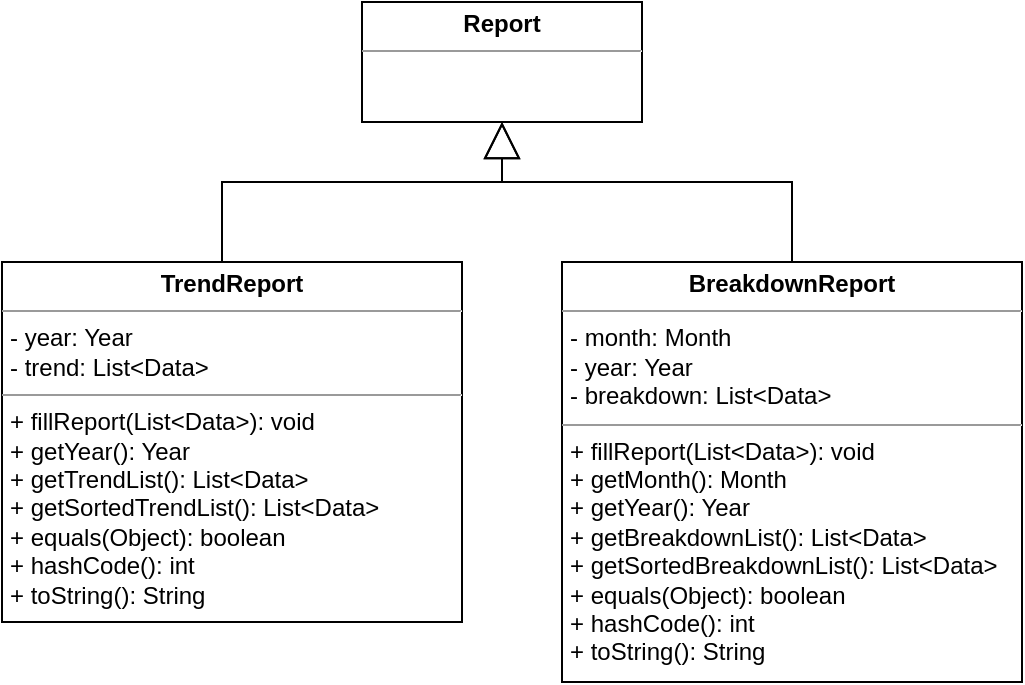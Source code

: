 <mxfile version="12.2.3" type="google" pages="1"><diagram id="KrYHmx4QW9-j2VpFTUfQ" name="Page-1"><mxGraphModel dx="772" dy="337" grid="1" gridSize="10" guides="1" tooltips="1" connect="1" arrows="1" fold="1" page="1" pageScale="1" pageWidth="850" pageHeight="1100" math="0" shadow="0"><root><mxCell id="0"/><mxCell id="1" parent="0"/><mxCell id="vzBSRLHELIOgdjew3K_j-51" value="&lt;p style=&quot;margin: 0px ; margin-top: 4px ; text-align: center&quot;&gt;&lt;b&gt;Report&lt;/b&gt;&lt;/p&gt;&lt;hr size=&quot;1&quot;&gt;&lt;div style=&quot;height: 2px&quot;&gt;&lt;/div&gt;" style="verticalAlign=top;align=left;overflow=fill;fontSize=12;fontFamily=Helvetica;html=1;" vertex="1" parent="1"><mxGeometry x="310" y="30" width="140" height="60" as="geometry"/></mxCell><mxCell id="vzBSRLHELIOgdjew3K_j-52" value="&lt;p style=&quot;margin: 0px ; margin-top: 4px ; text-align: center&quot;&gt;&lt;b&gt;TrendReport&lt;/b&gt;&lt;/p&gt;&lt;hr size=&quot;1&quot;&gt;&lt;p style=&quot;margin: 0px ; margin-left: 4px&quot;&gt;- year: Year&lt;/p&gt;&lt;p style=&quot;margin: 0px ; margin-left: 4px&quot;&gt;&lt;span&gt;- trend: List&amp;lt;Data&amp;gt;&lt;/span&gt;&lt;/p&gt;&lt;hr size=&quot;1&quot;&gt;&lt;p style=&quot;margin: 0px ; margin-left: 4px&quot;&gt;+ fillReport(List&amp;lt;Data&amp;gt;): void&lt;/p&gt;&lt;p style=&quot;margin: 0px ; margin-left: 4px&quot;&gt;+ getYear(): Year&lt;br&gt;&lt;/p&gt;&lt;p style=&quot;margin: 0px ; margin-left: 4px&quot;&gt;+ getTrendList(): List&amp;lt;Data&amp;gt;&lt;br&gt;&lt;/p&gt;&lt;p style=&quot;margin: 0px ; margin-left: 4px&quot;&gt;+ getSortedTrendList(): List&amp;lt;Data&amp;gt;&lt;br&gt;&lt;/p&gt;&lt;p style=&quot;margin: 0px ; margin-left: 4px&quot;&gt;+ equals(Object): boolean&lt;/p&gt;&lt;p style=&quot;margin: 0px ; margin-left: 4px&quot;&gt;+ hashCode(): int&lt;/p&gt;&lt;p style=&quot;margin: 0px ; margin-left: 4px&quot;&gt;+ toString(): String&lt;/p&gt;" style="verticalAlign=top;align=left;overflow=fill;fontSize=12;fontFamily=Helvetica;html=1;" vertex="1" parent="1"><mxGeometry x="130" y="160" width="230" height="180" as="geometry"/></mxCell><mxCell id="vzBSRLHELIOgdjew3K_j-53" value="&lt;p style=&quot;margin: 0px ; margin-top: 4px ; text-align: center&quot;&gt;&lt;b&gt;BreakdownReport&lt;/b&gt;&lt;/p&gt;&lt;hr size=&quot;1&quot;&gt;&lt;p style=&quot;margin: 0px ; margin-left: 4px&quot;&gt;- month: Month&lt;/p&gt;&lt;p style=&quot;margin: 0px ; margin-left: 4px&quot;&gt;- year: Year&lt;/p&gt;&lt;p style=&quot;margin: 0px ; margin-left: 4px&quot;&gt;- breakdown: List&amp;lt;Data&amp;gt;&lt;/p&gt;&lt;hr size=&quot;1&quot;&gt;&lt;p style=&quot;margin: 0px 0px 0px 4px&quot;&gt;+ fillReport(List&amp;lt;Data&amp;gt;): void&lt;/p&gt;&lt;p style=&quot;margin: 0px 0px 0px 4px&quot;&gt;+ getMonth(): Month&lt;/p&gt;&lt;p style=&quot;margin: 0px 0px 0px 4px&quot;&gt;+ getYear(): Year&lt;br&gt;&lt;/p&gt;&lt;p style=&quot;margin: 0px 0px 0px 4px&quot;&gt;+ getBreakdownList(): List&amp;lt;Data&amp;gt;&lt;br&gt;&lt;/p&gt;&lt;p style=&quot;margin: 0px 0px 0px 4px&quot;&gt;+ getSortedBreakdownList(): List&amp;lt;Data&amp;gt;&lt;br&gt;&lt;/p&gt;&lt;p style=&quot;margin: 0px 0px 0px 4px&quot;&gt;+ equals(Object): boolean&lt;/p&gt;&lt;p style=&quot;margin: 0px 0px 0px 4px&quot;&gt;+ hashCode(): int&lt;/p&gt;&lt;p style=&quot;margin: 0px 0px 0px 4px&quot;&gt;+ toString(): String&lt;/p&gt;" style="verticalAlign=top;align=left;overflow=fill;fontSize=12;fontFamily=Helvetica;html=1;" vertex="1" parent="1"><mxGeometry x="410" y="160" width="230" height="210" as="geometry"/></mxCell><mxCell id="vzBSRLHELIOgdjew3K_j-55" value="" style="endArrow=block;endSize=16;endFill=0;html=1;entryX=0.5;entryY=1;entryDx=0;entryDy=0;rounded=0;" edge="1" parent="1" target="vzBSRLHELIOgdjew3K_j-51"><mxGeometry x="0.758" y="-39" width="160" relative="1" as="geometry"><mxPoint x="240" y="160" as="sourcePoint"/><mxPoint x="390" y="124.5" as="targetPoint"/><Array as="points"><mxPoint x="240" y="120"/><mxPoint x="380" y="120"/></Array><mxPoint y="-1" as="offset"/></mxGeometry></mxCell><mxCell id="vzBSRLHELIOgdjew3K_j-56" value="" style="endArrow=block;endSize=16;endFill=0;html=1;entryX=0.5;entryY=1;entryDx=0;entryDy=0;exitX=0.5;exitY=0;exitDx=0;exitDy=0;rounded=0;" edge="1" parent="1" source="vzBSRLHELIOgdjew3K_j-53"><mxGeometry x="0.758" y="-39" width="160" relative="1" as="geometry"><mxPoint x="280" y="160" as="sourcePoint"/><mxPoint x="380" y="90" as="targetPoint"/><Array as="points"><mxPoint x="525" y="120"/><mxPoint x="380" y="120"/></Array><mxPoint y="-1" as="offset"/></mxGeometry></mxCell></root></mxGraphModel></diagram></mxfile>